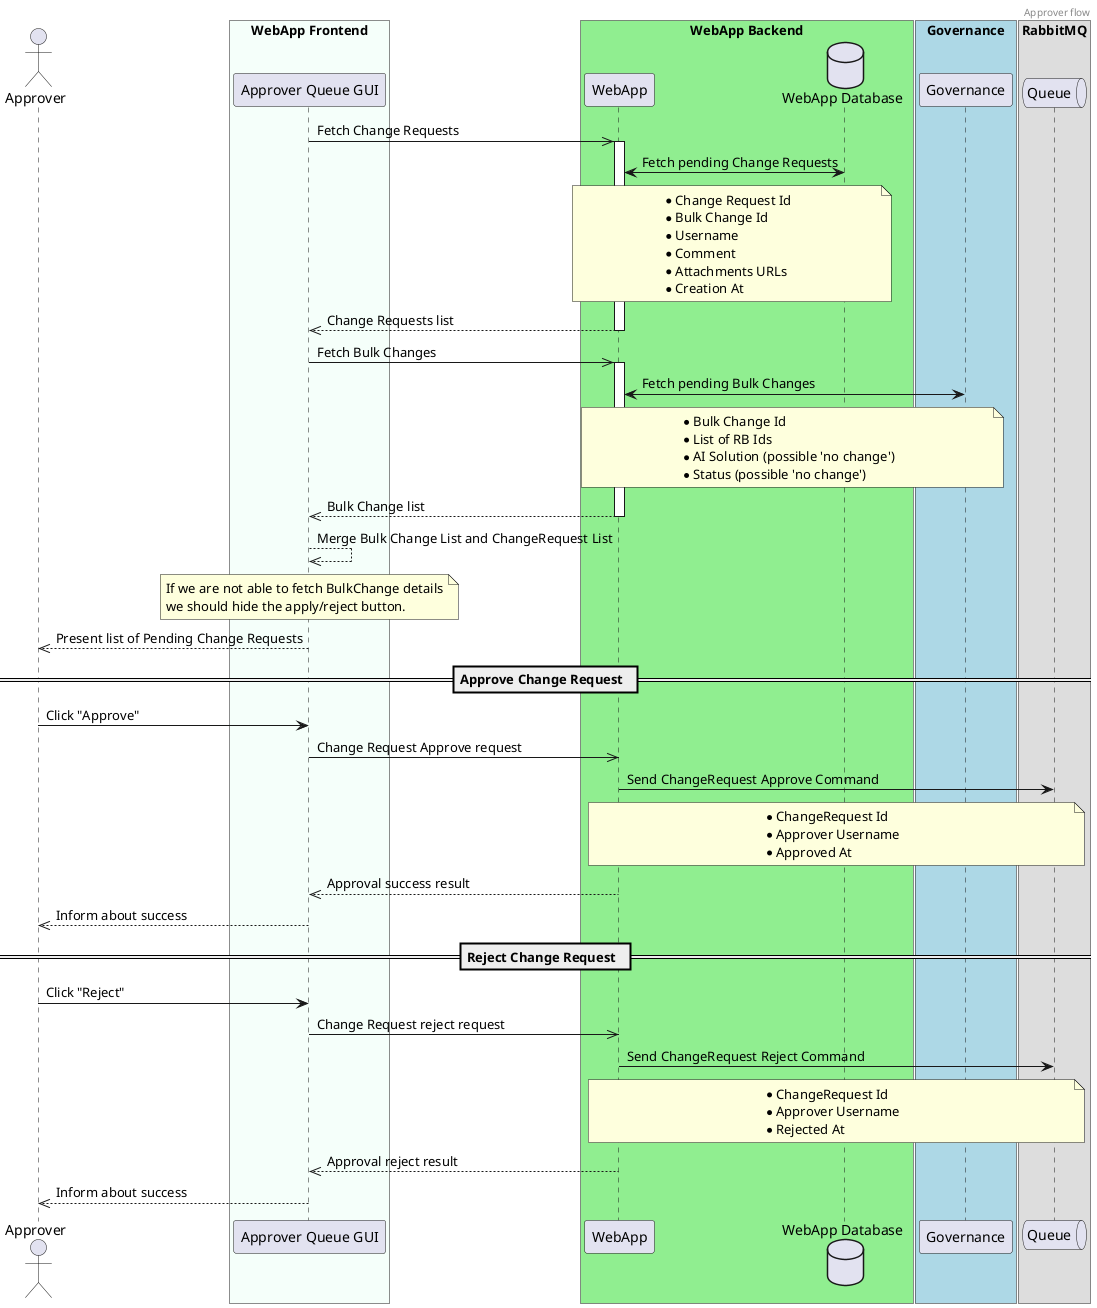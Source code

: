 @startuml
header Approver flow

actor Approver

box "WebApp Frontend" #MintCream
    participant Frontend as "Approver Queue GUI"
end box

box "WebApp Backend" #LightGreen
    participant Backend as "WebApp"
    database WebAppDB as "WebApp Database"
end box

box "Governance" #LightBlue
    participant Governance as "Governance" order 45
end box

box "RabbitMQ"
    queue Queue order 50
end box

Frontend ->> Backend : Fetch Change Requests

activate Backend
Backend <-> WebAppDB : Fetch pending Change Requests
note over Backend, WebAppDB
    * Change Request Id
    * Bulk Change Id
    * Username
    * Comment
    * Attachments URLs
    * Creation At
end note
Backend -->> Frontend : Change Requests list
deactivate Backend


Frontend ->> Backend : Fetch Bulk Changes
activate Backend
Backend <-> Governance : Fetch pending Bulk Changes
note over Backend, Governance
    * Bulk Change Id
    * List of RB Ids
    * AI Solution (possible 'no change')
    * Status (possible 'no change')
end note

Backend -->> Frontend : Bulk Change list
deactivate Backend

Frontend -->> Frontend : Merge Bulk Change List and ChangeRequest List
note over Frontend
    If we are not able to fetch BulkChange details
    we should hide the apply/reject button.
end note

Frontend -->> Approver : Present list of Pending Change Requests


==  Approve Change Request  ==

Approver -> Frontend : Click "Approve"
Frontend ->> Backend : Change Request Approve request

Backend -> Queue : Send ChangeRequest Approve Command
note over Backend, Queue
    * ChangeRequest Id
    * Approver Username
    * Approved At
end note

Backend -->> Frontend : Approval success result

Frontend -->> Approver : Inform about success


==  Reject Change Request  ==

Approver -> Frontend : Click "Reject"
Frontend ->> Backend : Change Request reject request

Backend -> Queue : Send ChangeRequest Reject Command
note over Backend, Queue
    * ChangeRequest Id
    * Approver Username
    * Rejected At
end note

Backend -->> Frontend : Approval reject result

Frontend -->> Approver : Inform about success

@enduml

